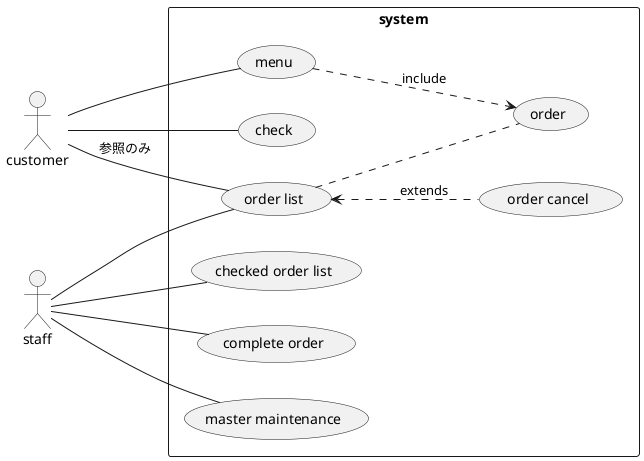 @startuml mimosa

left to right direction

rectangle system {
    (menu) ..> (order) : include
    (check)
    (order list) .. (order)
    (order list) <.. (order cancel) : extends

    (checked order list)
    (complete order)
    (master maintenance)
}
:customer: -- (menu)
:customer: -- (order list) : 参照のみ
:customer: -- (check)

:staff: -- (checked order list)
:staff: -- (master maintenance)
:staff: -- (order list) 
:staff: -- (complete order)

@enduml